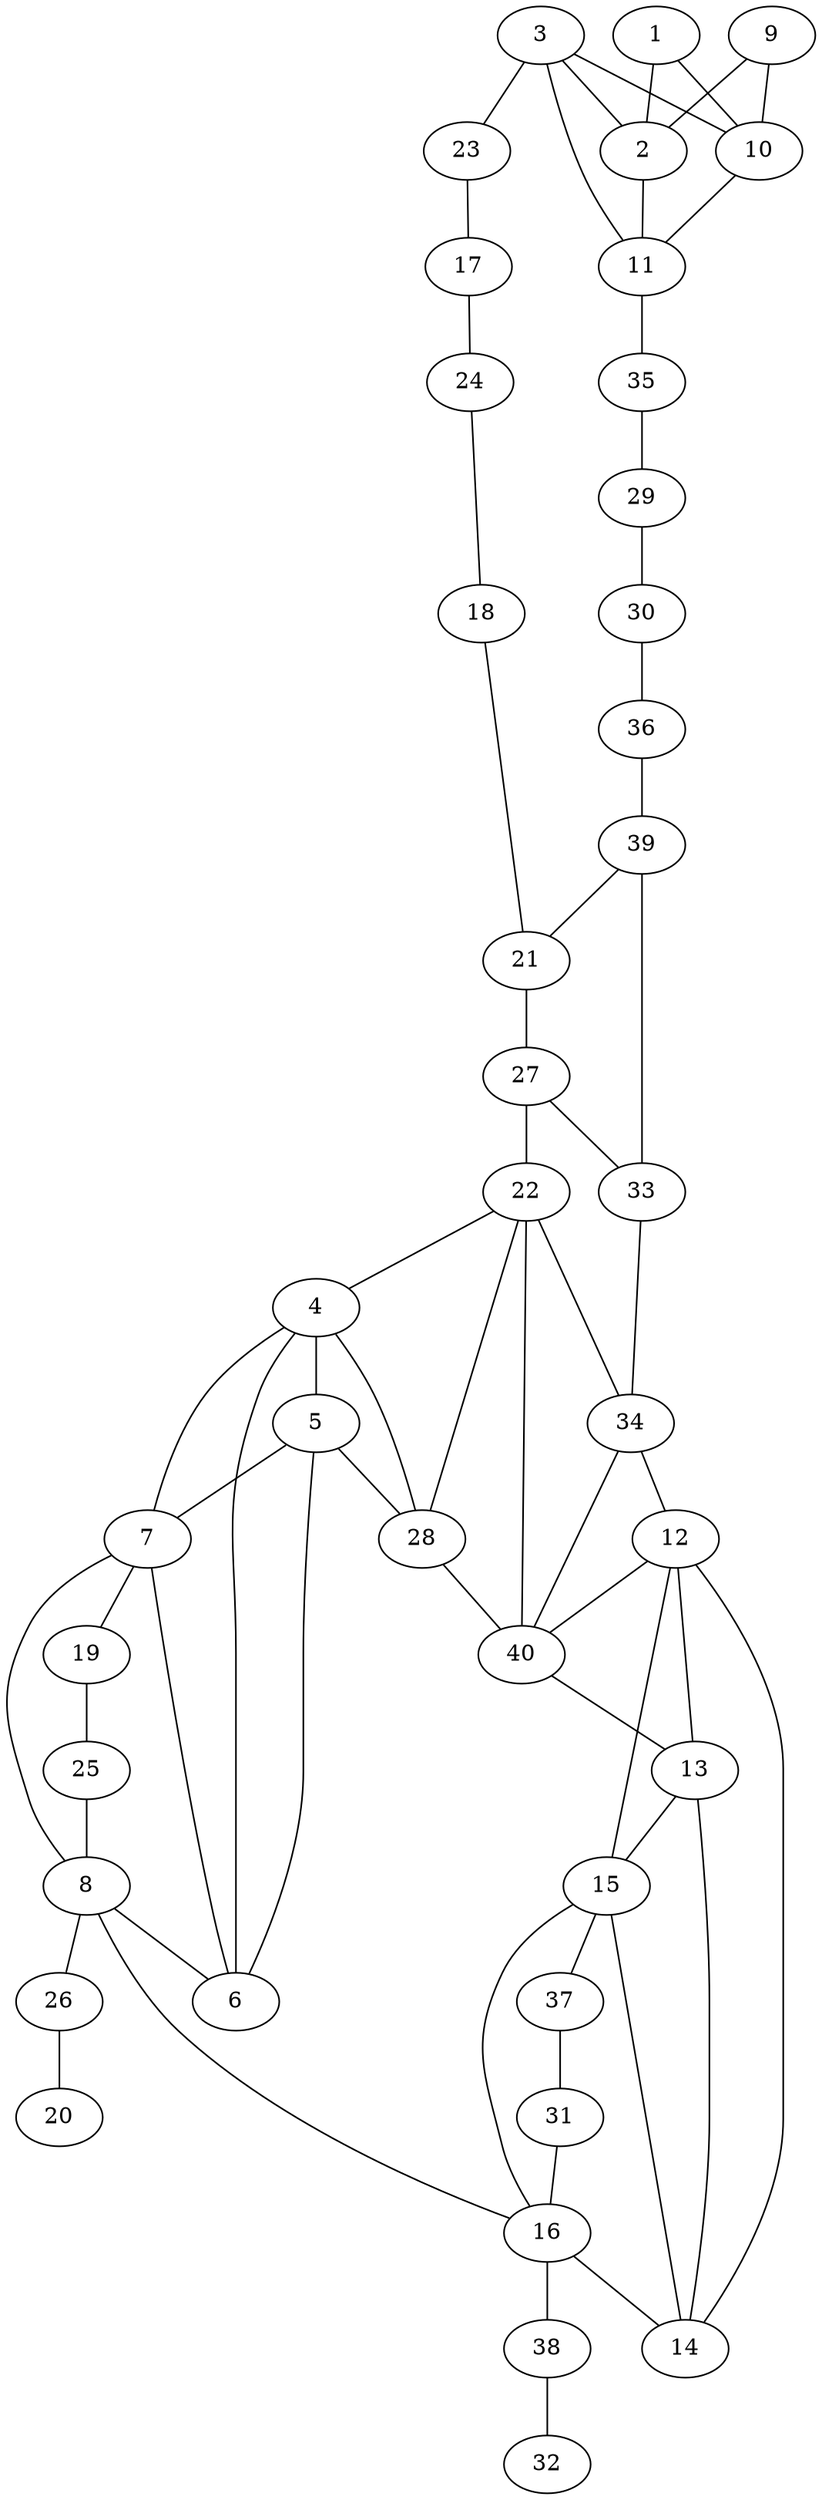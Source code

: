 graph pdb1q6i {
	1	 [aaLength=28,
		sequence=NDDQKSAYALGASLGRYXENSLKEQEKL,
		type=0];
	2	 [aaLength=14,
		sequence=DKDQLIAGVQDAFA,
		type=0];
	1 -- 2	 [distance0="35.16642",
		frequency=1,
		type0=3];
	10	 [aaLength=14,
		sequence=DKDQLIAGVQDAFA,
		type=0];
	1 -- 10	 [distance0="33.873",
		frequency=1,
		type0=2];
	11	 [aaLength=44,
		sequence=SDQEIEQTLQAFEARVKSSAQAKXEKDAADNEAKGKEYREKFAK,
		type=0];
	2 -- 11	 [distance0="28.87507",
		frequency=1,
		type0=2];
	3	 [aaLength=44,
		sequence=SDQEIEQTLQAFEARVKSSAQAKXEKDAADNEAKGKEYREKFAK,
		type=0];
	3 -- 2	 [distance0="29.30199",
		frequency=1,
		type0=2];
	3 -- 10	 [distance0="31.30519",
		frequency=1,
		type0=3];
	3 -- 11	 [distance0="9.842662",
		frequency=1,
		type0=1];
	23	 [aaLength=3,
		sequence=VKT,
		type=1];
	3 -- 23	 [distance0="3.0",
		frequency=1,
		type0=4];
	4	 [aaLength=4,
		sequence=YTRG,
		type=0];
	28	 [aaLength=4,
		sequence=LSFR,
		type=1];
	4 -- 28	 [distance0="2.0",
		frequency=1,
		type0=4];
	5	 [aaLength=3,
		sequence=DGV,
		type=0];
	4 -- 5	 [distance0="24.71374",
		frequency=1,
		type0=2];
	6	 [aaLength=8,
		sequence=IPGWTEGL,
		type=0];
	4 -- 6	 [distance0="21.34975",
		frequency=1,
		type0=1];
	7	 [aaLength=3,
		sequence=KNI,
		type=0];
	4 -- 7	 [distance0="27.31018",
		frequency=1,
		type0=3];
	5 -- 28	 [distance0="20.89037",
		frequency=1,
		type0=3];
	5 -- 6	 [distance0="6.806112",
		distance1="0.0",
		frequency=2,
		type0=1,
		type1=5];
	5 -- 7	 [distance0="14.34709",
		frequency=1,
		type0=2];
	7 -- 6	 [distance0="10.57184",
		frequency=1,
		type0=1];
	19	 [aaLength=6,
		sequence=KIKLVI,
		type=1];
	7 -- 19	 [distance0="4.0",
		frequency=1,
		type0=4];
	8	 [aaLength=5,
		sequence=PPELA,
		type=0];
	8 -- 6	 [distance0="24.15184",
		frequency=1,
		type0=3];
	8 -- 7	 [distance0="22.84214",
		frequency=1,
		type0=2];
	16	 [aaLength=5,
		sequence=PPELA,
		type=0];
	8 -- 16	 [distance0="16.74472",
		frequency=1,
		type0=1];
	26	 [aaLength=11,
		sequence=LVFDVELLDVK,
		type=1];
	8 -- 26	 [distance0="14.0",
		frequency=1,
		type0=4];
	9	 [aaLength=27,
		sequence=NDDQKSAYALGASLGRYXENSLKEQEK,
		type=0];
	9 -- 2	 [distance0="33.50453",
		frequency=1,
		type0=2];
	9 -- 10	 [distance0="34.84076",
		distance1="5.0",
		frequency=2,
		type0=3,
		type1=4];
	10 -- 11	 [distance0="27.30069",
		distance1="5.0",
		frequency=2,
		type0=2,
		type1=4];
	35	 [aaLength=2,
		sequence=KT,
		type=1];
	11 -- 35	 [distance0="4.0",
		frequency=1,
		type0=4];
	12	 [aaLength=5,
		sequence=SYTRG,
		type=0];
	14	 [aaLength=8,
		sequence=IPGWTEGL,
		type=0];
	12 -- 14	 [distance0="23.97959",
		frequency=1,
		type0=1];
	13	 [aaLength=3,
		sequence=DGV,
		type=0];
	12 -- 13	 [distance0="25.50007",
		frequency=1,
		type0=2];
	15	 [aaLength=3,
		sequence=KNI,
		type=0];
	12 -- 15	 [distance0="31.23301",
		frequency=1,
		type0=3];
	40	 [aaLength=4,
		sequence=LSFR,
		type=1];
	12 -- 40	 [distance0="2.0",
		frequency=1,
		type0=4];
	13 -- 14	 [distance0="4.844942",
		distance1="0.0",
		frequency=2,
		type0=1,
		type1=5];
	13 -- 15	 [distance0="14.00625",
		frequency=1,
		type0=2];
	15 -- 14	 [distance0="11.23426",
		frequency=1,
		type0=1];
	37	 [aaLength=6,
		sequence=KIKLVI,
		type=1];
	15 -- 37	 [distance0="4.0",
		frequency=1,
		type0=4];
	16 -- 14	 [distance0="24.01674",
		frequency=1,
		type0=3];
	16 -- 15	 [distance0="23.10455",
		frequency=1,
		type0=2];
	38	 [aaLength=11,
		sequence=LVFDVELLDVK,
		type=1];
	16 -- 38	 [distance0="14.0",
		frequency=1,
		type0=4];
	17	 [aaLength=3,
		sequence=VKT,
		type=1];
	24	 [aaLength=6,
		sequence=VYQVVE,
		type=1];
	17 -- 24	 [distance0="5.0",
		frequency=1,
		type0=4];
	18	 [aaLength=6,
		sequence=VYQVVE,
		type=1];
	21	 [aaLength=10,
		sequence=TVVVNYKGTL,
		type=1];
	18 -- 21	 [distance0="11.0",
		frequency=1,
		type0=4];
	25	 [aaLength=6,
		sequence=KIKLVI,
		type=1];
	19 -- 25	 [distance0="0.0",
		frequency=1,
		type0=5];
	20	 [aaLength=11,
		sequence=LVFDVELLDVK,
		type=1];
	27	 [aaLength=10,
		sequence=TVVVNYKGTL,
		type=1];
	21 -- 27	 [distance0="0.0",
		distance1="0.0",
		frequency=2,
		type0=1,
		type1=5];
	22	 [aaLength=4,
		sequence=EFDN,
		type=1];
	22 -- 28	 [distance0="11.0",
		frequency=1,
		type0=2];
	22 -- 4	 [distance0="1.0",
		frequency=1,
		type0=4];
	34	 [aaLength=4,
		sequence=EFDN,
		type=1];
	22 -- 34	 [distance0="0.0",
		frequency=1,
		type0=1];
	23 -- 17	 [distance0="0.0",
		frequency=1,
		type0=5];
	24 -- 18	 [distance0="0.0",
		frequency=1,
		type0=5];
	25 -- 8	 [distance0="0.0",
		frequency=1,
		type0=5];
	26 -- 20	 [distance0="0.0",
		frequency=1,
		type0=5];
	27 -- 22	 [distance0="4.0",
		frequency=1,
		type0=4];
	33	 [aaLength=10,
		sequence=TVVVNYKGTL,
		type=1];
	27 -- 33	 [distance0="0.0",
		frequency=1,
		type0=2];
	28 -- 40	 [distance0="0.0",
		frequency=1,
		type0=1];
	29	 [aaLength=2,
		sequence=KT,
		type=1];
	30	 [aaLength=6,
		sequence=VYQVVE,
		type=1];
	29 -- 30	 [distance0="5.0",
		frequency=1,
		type0=4];
	36	 [aaLength=6,
		sequence=VYQVVE,
		type=1];
	30 -- 36	 [distance0="0.0",
		frequency=1,
		type0=5];
	31	 [aaLength=6,
		sequence=KIKLVI,
		type=1];
	31 -- 16	 [distance0="0.0",
		frequency=1,
		type0=5];
	32	 [aaLength=11,
		sequence=LVFDVELLDVK,
		type=1];
	33 -- 34	 [distance0="4.0",
		frequency=1,
		type0=4];
	39	 [aaLength=10,
		sequence=TVVVNYKGTL,
		type=1];
	33 -- 39	 [distance0="0.0",
		frequency=1,
		type0=3];
	34 -- 12	 [distance0="0.0",
		frequency=1,
		type0=5];
	34 -- 40	 [distance0="11.0",
		frequency=1,
		type0=3];
	35 -- 29	 [distance0="0.0",
		frequency=1,
		type0=5];
	36 -- 39	 [distance0="11.0",
		frequency=1,
		type0=4];
	37 -- 31	 [distance0="0.0",
		frequency=1,
		type0=5];
	38 -- 32	 [distance0="0.0",
		frequency=1,
		type0=5];
	39 -- 21	 [distance0="0.0",
		frequency=1,
		type0=1];
	40 -- 13	 [distance0="1.0",
		frequency=1,
		type0=4];
	40 -- 22	 [distance0="11.0",
		frequency=1,
		type0=2];
}
